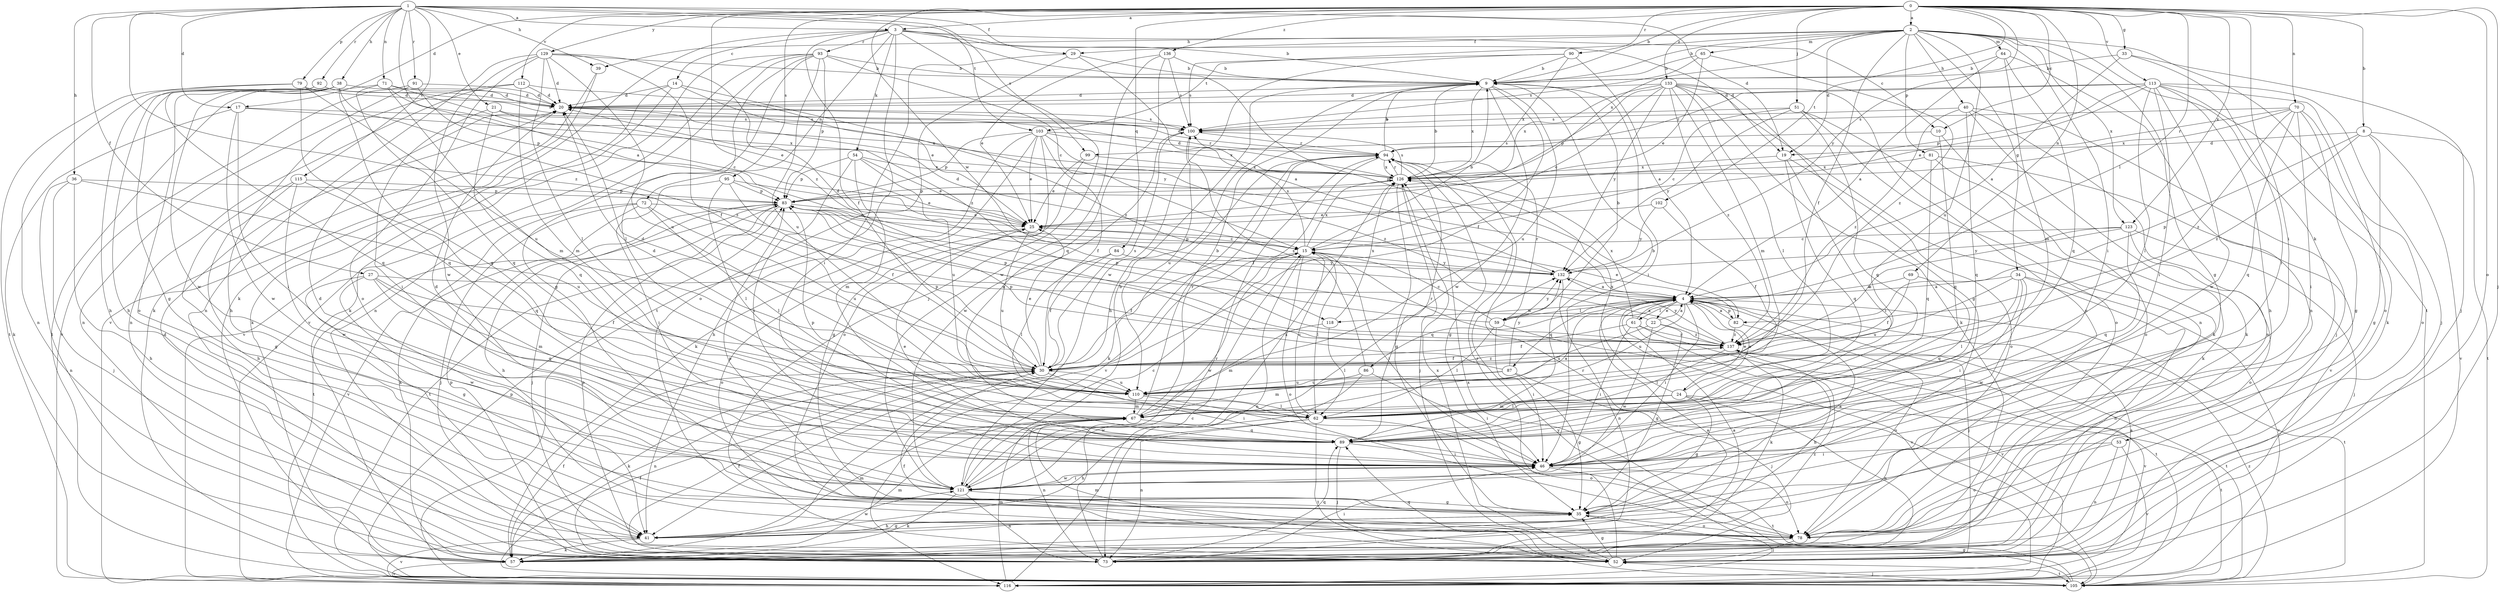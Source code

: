 strict digraph  {
0;
1;
2;
3;
4;
8;
9;
10;
14;
15;
17;
19;
20;
21;
22;
24;
25;
27;
29;
30;
33;
34;
35;
36;
38;
39;
40;
41;
46;
51;
52;
53;
54;
57;
59;
61;
62;
64;
65;
67;
69;
70;
71;
72;
73;
78;
79;
81;
82;
83;
84;
86;
87;
89;
90;
91;
92;
93;
94;
95;
99;
100;
102;
103;
105;
110;
112;
113;
115;
116;
118;
121;
123;
126;
129;
132;
133;
136;
137;
0 -> 2  [label=a];
0 -> 3  [label=a];
0 -> 8  [label=b];
0 -> 9  [label=b];
0 -> 10  [label=c];
0 -> 17  [label=d];
0 -> 33  [label=g];
0 -> 46  [label=i];
0 -> 51  [label=j];
0 -> 52  [label=j];
0 -> 59  [label=l];
0 -> 69  [label=n];
0 -> 70  [label=n];
0 -> 78  [label=o];
0 -> 84  [label=q];
0 -> 90  [label=r];
0 -> 95  [label=s];
0 -> 102  [label=t];
0 -> 112  [label=v];
0 -> 113  [label=v];
0 -> 118  [label=w];
0 -> 123  [label=x];
0 -> 129  [label=y];
0 -> 132  [label=y];
0 -> 133  [label=z];
0 -> 136  [label=z];
0 -> 137  [label=z];
1 -> 3  [label=a];
1 -> 4  [label=a];
1 -> 17  [label=d];
1 -> 19  [label=d];
1 -> 21  [label=e];
1 -> 27  [label=f];
1 -> 29  [label=f];
1 -> 36  [label=h];
1 -> 38  [label=h];
1 -> 39  [label=h];
1 -> 71  [label=n];
1 -> 79  [label=p];
1 -> 91  [label=r];
1 -> 92  [label=r];
1 -> 99  [label=s];
1 -> 103  [label=t];
1 -> 115  [label=v];
1 -> 137  [label=z];
2 -> 9  [label=b];
2 -> 19  [label=d];
2 -> 29  [label=f];
2 -> 30  [label=f];
2 -> 34  [label=g];
2 -> 35  [label=g];
2 -> 39  [label=h];
2 -> 40  [label=h];
2 -> 46  [label=i];
2 -> 53  [label=k];
2 -> 64  [label=m];
2 -> 65  [label=m];
2 -> 81  [label=p];
2 -> 103  [label=t];
2 -> 105  [label=t];
2 -> 110  [label=u];
2 -> 123  [label=x];
2 -> 126  [label=x];
3 -> 9  [label=b];
3 -> 10  [label=c];
3 -> 14  [label=c];
3 -> 19  [label=d];
3 -> 30  [label=f];
3 -> 52  [label=j];
3 -> 54  [label=k];
3 -> 57  [label=k];
3 -> 72  [label=n];
3 -> 82  [label=p];
3 -> 93  [label=r];
3 -> 105  [label=t];
4 -> 22  [label=e];
4 -> 24  [label=e];
4 -> 46  [label=i];
4 -> 52  [label=j];
4 -> 59  [label=l];
4 -> 61  [label=l];
4 -> 82  [label=p];
4 -> 86  [label=q];
4 -> 87  [label=q];
4 -> 105  [label=t];
4 -> 110  [label=u];
4 -> 116  [label=v];
4 -> 118  [label=w];
8 -> 19  [label=d];
8 -> 35  [label=g];
8 -> 82  [label=p];
8 -> 105  [label=t];
8 -> 116  [label=v];
8 -> 137  [label=z];
9 -> 20  [label=d];
9 -> 30  [label=f];
9 -> 41  [label=h];
9 -> 46  [label=i];
9 -> 110  [label=u];
9 -> 121  [label=w];
9 -> 126  [label=x];
10 -> 78  [label=o];
10 -> 89  [label=q];
10 -> 99  [label=s];
14 -> 20  [label=d];
14 -> 25  [label=e];
14 -> 57  [label=k];
14 -> 116  [label=v];
14 -> 137  [label=z];
15 -> 9  [label=b];
15 -> 20  [label=d];
15 -> 30  [label=f];
15 -> 46  [label=i];
15 -> 62  [label=l];
15 -> 73  [label=n];
15 -> 78  [label=o];
15 -> 100  [label=s];
15 -> 121  [label=w];
15 -> 126  [label=x];
15 -> 132  [label=y];
17 -> 46  [label=i];
17 -> 57  [label=k];
17 -> 100  [label=s];
17 -> 121  [label=w];
17 -> 126  [label=x];
19 -> 46  [label=i];
19 -> 78  [label=o];
19 -> 89  [label=q];
19 -> 126  [label=x];
20 -> 100  [label=s];
21 -> 46  [label=i];
21 -> 89  [label=q];
21 -> 100  [label=s];
21 -> 126  [label=x];
22 -> 4  [label=a];
22 -> 35  [label=g];
22 -> 83  [label=p];
22 -> 110  [label=u];
22 -> 121  [label=w];
22 -> 137  [label=z];
24 -> 4  [label=a];
24 -> 35  [label=g];
24 -> 62  [label=l];
24 -> 67  [label=m];
24 -> 73  [label=n];
24 -> 105  [label=t];
24 -> 126  [label=x];
25 -> 15  [label=c];
25 -> 78  [label=o];
25 -> 110  [label=u];
27 -> 4  [label=a];
27 -> 30  [label=f];
27 -> 35  [label=g];
27 -> 67  [label=m];
27 -> 89  [label=q];
27 -> 121  [label=w];
29 -> 4  [label=a];
29 -> 9  [label=b];
29 -> 46  [label=i];
29 -> 78  [label=o];
30 -> 20  [label=d];
30 -> 25  [label=e];
30 -> 46  [label=i];
30 -> 57  [label=k];
30 -> 73  [label=n];
30 -> 83  [label=p];
30 -> 100  [label=s];
30 -> 110  [label=u];
30 -> 137  [label=z];
33 -> 4  [label=a];
33 -> 9  [label=b];
33 -> 46  [label=i];
33 -> 52  [label=j];
34 -> 4  [label=a];
34 -> 46  [label=i];
34 -> 62  [label=l];
34 -> 73  [label=n];
34 -> 110  [label=u];
34 -> 116  [label=v];
34 -> 121  [label=w];
35 -> 4  [label=a];
35 -> 41  [label=h];
35 -> 78  [label=o];
35 -> 83  [label=p];
36 -> 41  [label=h];
36 -> 52  [label=j];
36 -> 73  [label=n];
36 -> 83  [label=p];
36 -> 110  [label=u];
38 -> 20  [label=d];
38 -> 35  [label=g];
38 -> 41  [label=h];
38 -> 78  [label=o];
38 -> 89  [label=q];
38 -> 121  [label=w];
38 -> 137  [label=z];
39 -> 57  [label=k];
39 -> 116  [label=v];
40 -> 52  [label=j];
40 -> 57  [label=k];
40 -> 73  [label=n];
40 -> 89  [label=q];
40 -> 100  [label=s];
40 -> 137  [label=z];
41 -> 35  [label=g];
41 -> 57  [label=k];
41 -> 67  [label=m];
41 -> 116  [label=v];
41 -> 121  [label=w];
46 -> 20  [label=d];
46 -> 25  [label=e];
46 -> 78  [label=o];
46 -> 105  [label=t];
46 -> 121  [label=w];
51 -> 15  [label=c];
51 -> 57  [label=k];
51 -> 78  [label=o];
51 -> 89  [label=q];
51 -> 100  [label=s];
51 -> 132  [label=y];
52 -> 4  [label=a];
52 -> 20  [label=d];
52 -> 30  [label=f];
52 -> 35  [label=g];
52 -> 67  [label=m];
52 -> 83  [label=p];
52 -> 89  [label=q];
52 -> 94  [label=r];
52 -> 105  [label=t];
52 -> 126  [label=x];
53 -> 46  [label=i];
53 -> 73  [label=n];
53 -> 78  [label=o];
53 -> 116  [label=v];
54 -> 25  [label=e];
54 -> 46  [label=i];
54 -> 67  [label=m];
54 -> 83  [label=p];
54 -> 110  [label=u];
54 -> 126  [label=x];
57 -> 4  [label=a];
57 -> 30  [label=f];
57 -> 67  [label=m];
57 -> 116  [label=v];
59 -> 9  [label=b];
59 -> 15  [label=c];
59 -> 46  [label=i];
59 -> 62  [label=l];
59 -> 83  [label=p];
59 -> 94  [label=r];
59 -> 105  [label=t];
59 -> 132  [label=y];
61 -> 4  [label=a];
61 -> 30  [label=f];
61 -> 46  [label=i];
61 -> 57  [label=k];
61 -> 116  [label=v];
61 -> 126  [label=x];
61 -> 137  [label=z];
62 -> 9  [label=b];
62 -> 15  [label=c];
62 -> 41  [label=h];
62 -> 73  [label=n];
62 -> 78  [label=o];
62 -> 105  [label=t];
64 -> 4  [label=a];
64 -> 9  [label=b];
64 -> 67  [label=m];
64 -> 73  [label=n];
64 -> 89  [label=q];
65 -> 9  [label=b];
65 -> 25  [label=e];
65 -> 100  [label=s];
65 -> 137  [label=z];
67 -> 4  [label=a];
67 -> 9  [label=b];
67 -> 73  [label=n];
67 -> 89  [label=q];
67 -> 94  [label=r];
69 -> 4  [label=a];
69 -> 30  [label=f];
69 -> 89  [label=q];
70 -> 35  [label=g];
70 -> 46  [label=i];
70 -> 78  [label=o];
70 -> 89  [label=q];
70 -> 94  [label=r];
70 -> 100  [label=s];
70 -> 126  [label=x];
70 -> 137  [label=z];
71 -> 15  [label=c];
71 -> 20  [label=d];
71 -> 25  [label=e];
71 -> 67  [label=m];
71 -> 89  [label=q];
71 -> 105  [label=t];
72 -> 25  [label=e];
72 -> 52  [label=j];
72 -> 57  [label=k];
72 -> 62  [label=l];
72 -> 105  [label=t];
72 -> 110  [label=u];
73 -> 4  [label=a];
73 -> 30  [label=f];
73 -> 46  [label=i];
73 -> 83  [label=p];
73 -> 89  [label=q];
73 -> 94  [label=r];
73 -> 137  [label=z];
78 -> 52  [label=j];
78 -> 73  [label=n];
79 -> 20  [label=d];
79 -> 73  [label=n];
79 -> 89  [label=q];
79 -> 105  [label=t];
79 -> 110  [label=u];
81 -> 57  [label=k];
81 -> 89  [label=q];
81 -> 116  [label=v];
81 -> 126  [label=x];
82 -> 4  [label=a];
82 -> 25  [label=e];
82 -> 78  [label=o];
82 -> 137  [label=z];
83 -> 25  [label=e];
83 -> 41  [label=h];
83 -> 52  [label=j];
83 -> 105  [label=t];
83 -> 116  [label=v];
84 -> 30  [label=f];
84 -> 62  [label=l];
84 -> 132  [label=y];
86 -> 46  [label=i];
86 -> 100  [label=s];
86 -> 110  [label=u];
86 -> 121  [label=w];
87 -> 35  [label=g];
87 -> 52  [label=j];
87 -> 67  [label=m];
87 -> 83  [label=p];
87 -> 110  [label=u];
87 -> 132  [label=y];
89 -> 46  [label=i];
89 -> 52  [label=j];
89 -> 83  [label=p];
89 -> 94  [label=r];
90 -> 4  [label=a];
90 -> 9  [label=b];
90 -> 100  [label=s];
90 -> 121  [label=w];
90 -> 126  [label=x];
91 -> 20  [label=d];
91 -> 73  [label=n];
91 -> 83  [label=p];
91 -> 116  [label=v];
92 -> 20  [label=d];
92 -> 41  [label=h];
92 -> 89  [label=q];
92 -> 100  [label=s];
93 -> 9  [label=b];
93 -> 15  [label=c];
93 -> 35  [label=g];
93 -> 57  [label=k];
93 -> 62  [label=l];
93 -> 73  [label=n];
93 -> 83  [label=p];
93 -> 110  [label=u];
93 -> 116  [label=v];
94 -> 9  [label=b];
94 -> 20  [label=d];
94 -> 30  [label=f];
94 -> 35  [label=g];
94 -> 57  [label=k];
94 -> 116  [label=v];
94 -> 126  [label=x];
95 -> 25  [label=e];
95 -> 30  [label=f];
95 -> 46  [label=i];
95 -> 62  [label=l];
95 -> 83  [label=p];
99 -> 25  [label=e];
99 -> 35  [label=g];
99 -> 126  [label=x];
100 -> 94  [label=r];
100 -> 110  [label=u];
100 -> 121  [label=w];
102 -> 25  [label=e];
102 -> 30  [label=f];
102 -> 132  [label=y];
103 -> 25  [label=e];
103 -> 30  [label=f];
103 -> 41  [label=h];
103 -> 57  [label=k];
103 -> 78  [label=o];
103 -> 83  [label=p];
103 -> 94  [label=r];
103 -> 126  [label=x];
103 -> 137  [label=z];
105 -> 30  [label=f];
105 -> 35  [label=g];
105 -> 52  [label=j];
105 -> 83  [label=p];
105 -> 94  [label=r];
105 -> 126  [label=x];
105 -> 137  [label=z];
110 -> 20  [label=d];
110 -> 46  [label=i];
110 -> 62  [label=l];
110 -> 67  [label=m];
112 -> 20  [label=d];
112 -> 41  [label=h];
112 -> 67  [label=m];
112 -> 73  [label=n];
112 -> 132  [label=y];
113 -> 20  [label=d];
113 -> 25  [label=e];
113 -> 41  [label=h];
113 -> 46  [label=i];
113 -> 52  [label=j];
113 -> 57  [label=k];
113 -> 62  [label=l];
113 -> 78  [label=o];
113 -> 83  [label=p];
113 -> 94  [label=r];
113 -> 121  [label=w];
115 -> 35  [label=g];
115 -> 41  [label=h];
115 -> 83  [label=p];
115 -> 89  [label=q];
115 -> 121  [label=w];
116 -> 15  [label=c];
116 -> 67  [label=m];
116 -> 132  [label=y];
118 -> 62  [label=l];
118 -> 67  [label=m];
118 -> 126  [label=x];
121 -> 9  [label=b];
121 -> 15  [label=c];
121 -> 20  [label=d];
121 -> 35  [label=g];
121 -> 46  [label=i];
121 -> 57  [label=k];
121 -> 73  [label=n];
121 -> 126  [label=x];
123 -> 15  [label=c];
123 -> 52  [label=j];
123 -> 78  [label=o];
123 -> 89  [label=q];
123 -> 132  [label=y];
123 -> 137  [label=z];
126 -> 9  [label=b];
126 -> 20  [label=d];
126 -> 35  [label=g];
126 -> 52  [label=j];
126 -> 83  [label=p];
126 -> 94  [label=r];
126 -> 100  [label=s];
129 -> 9  [label=b];
129 -> 20  [label=d];
129 -> 30  [label=f];
129 -> 62  [label=l];
129 -> 73  [label=n];
129 -> 78  [label=o];
129 -> 110  [label=u];
129 -> 121  [label=w];
129 -> 137  [label=z];
132 -> 4  [label=a];
132 -> 20  [label=d];
132 -> 73  [label=n];
132 -> 83  [label=p];
133 -> 15  [label=c];
133 -> 20  [label=d];
133 -> 35  [label=g];
133 -> 57  [label=k];
133 -> 62  [label=l];
133 -> 67  [label=m];
133 -> 73  [label=n];
133 -> 78  [label=o];
133 -> 83  [label=p];
133 -> 126  [label=x];
133 -> 132  [label=y];
133 -> 137  [label=z];
136 -> 9  [label=b];
136 -> 25  [label=e];
136 -> 89  [label=q];
136 -> 100  [label=s];
136 -> 121  [label=w];
137 -> 30  [label=f];
137 -> 41  [label=h];
137 -> 62  [label=l];
137 -> 105  [label=t];
137 -> 116  [label=v];
137 -> 132  [label=y];
}
